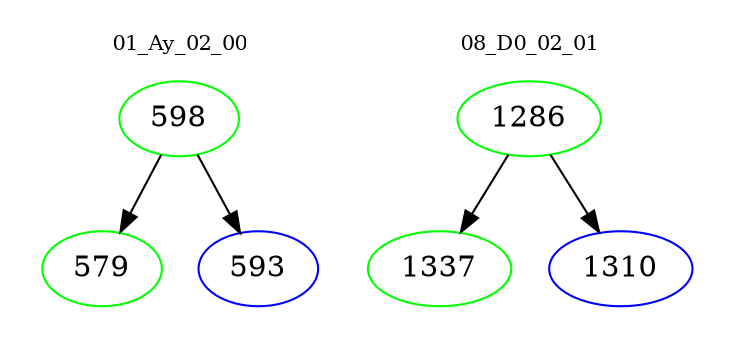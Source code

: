 digraph{
subgraph cluster_0 {
color = white
label = "01_Ay_02_00";
fontsize=10;
T0_598 [label="598", color="green"]
T0_598 -> T0_579 [color="black"]
T0_579 [label="579", color="green"]
T0_598 -> T0_593 [color="black"]
T0_593 [label="593", color="blue"]
}
subgraph cluster_1 {
color = white
label = "08_D0_02_01";
fontsize=10;
T1_1286 [label="1286", color="green"]
T1_1286 -> T1_1337 [color="black"]
T1_1337 [label="1337", color="green"]
T1_1286 -> T1_1310 [color="black"]
T1_1310 [label="1310", color="blue"]
}
}
